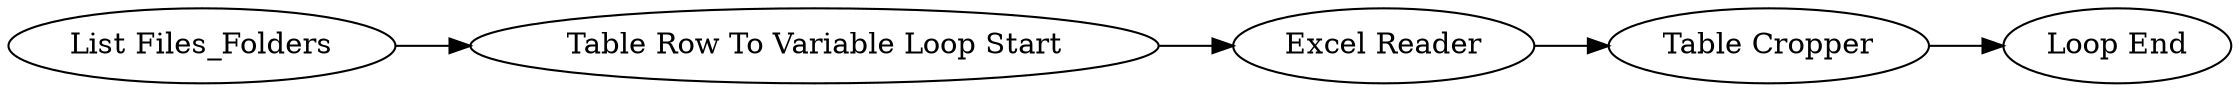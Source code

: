 digraph {
	2 -> 3
	1 -> 2
	3 -> 4
	4 -> 5
	5 [label="Loop End"]
	1 [label="List Files_Folders"]
	4 [label="Table Cropper"]
	3 [label="Excel Reader"]
	2 [label="Table Row To Variable Loop Start"]
	rankdir=LR
}
